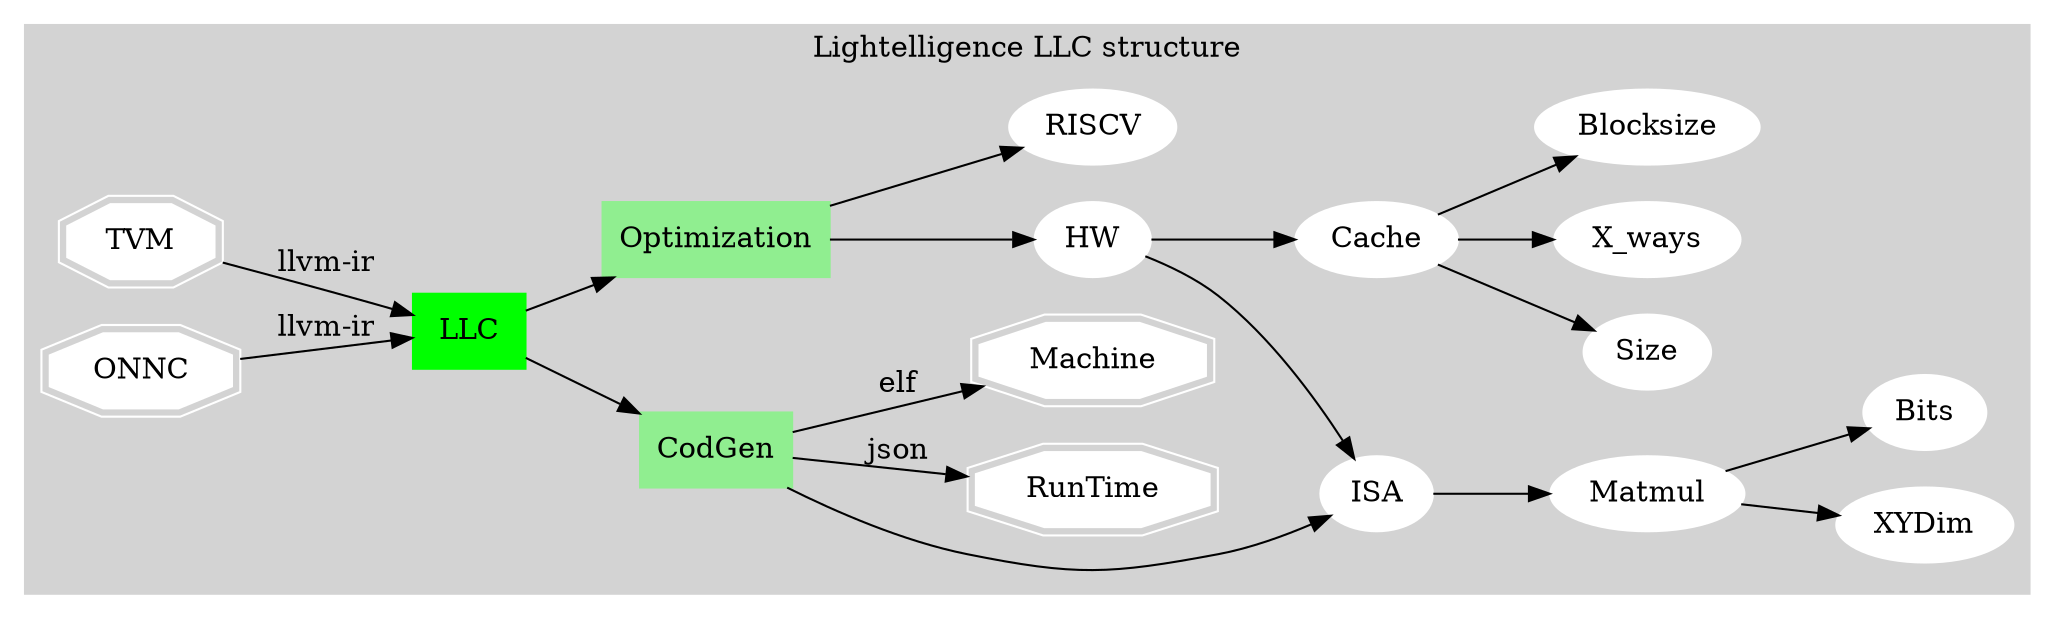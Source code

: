 // dot -Tpng llc.gv -o llc.png
digraph G {
  rankdir=LR;

  subgraph cluster_1 {
    style=filled;
    color=lightgrey;
    label = "Lightelligence LLC structure\n";
    node [shape="",style=filled,color=white]; ISA,Matmul,XYDim,Bits,
        HW,RISCV,Cache,Size,X_ways,Blocksize;
    node [shape=box,style=filled,color=green]; LLC;
    node [shape=box,style=filled,color=lightgreen]; CodGen,Optimization;
    node [shape=doubleoctagon,style=filled,color=white]; TVM,ONNC,RunTime,Machine;
    TVM -> LLC [ label = "llvm-ir" ];
    ONNC -> LLC [ label = "llvm-ir" ];
    LLC -> CodGen;
    CodGen -> ISA;
    ISA -> Matmul;
    Matmul -> XYDim;
    Matmul -> Bits;
    CodGen -> RunTime [ label = "json" ]; 
    CodGen -> Machine [ label = "elf" ]; 
    LLC -> Optimization;
    Optimization -> HW;
    Optimization -> RISCV;
    HW -> ISA;
    HW -> Cache;
    Cache -> Size;
    Cache -> X_ways;
    Cache -> Blocksize;
  }
}
